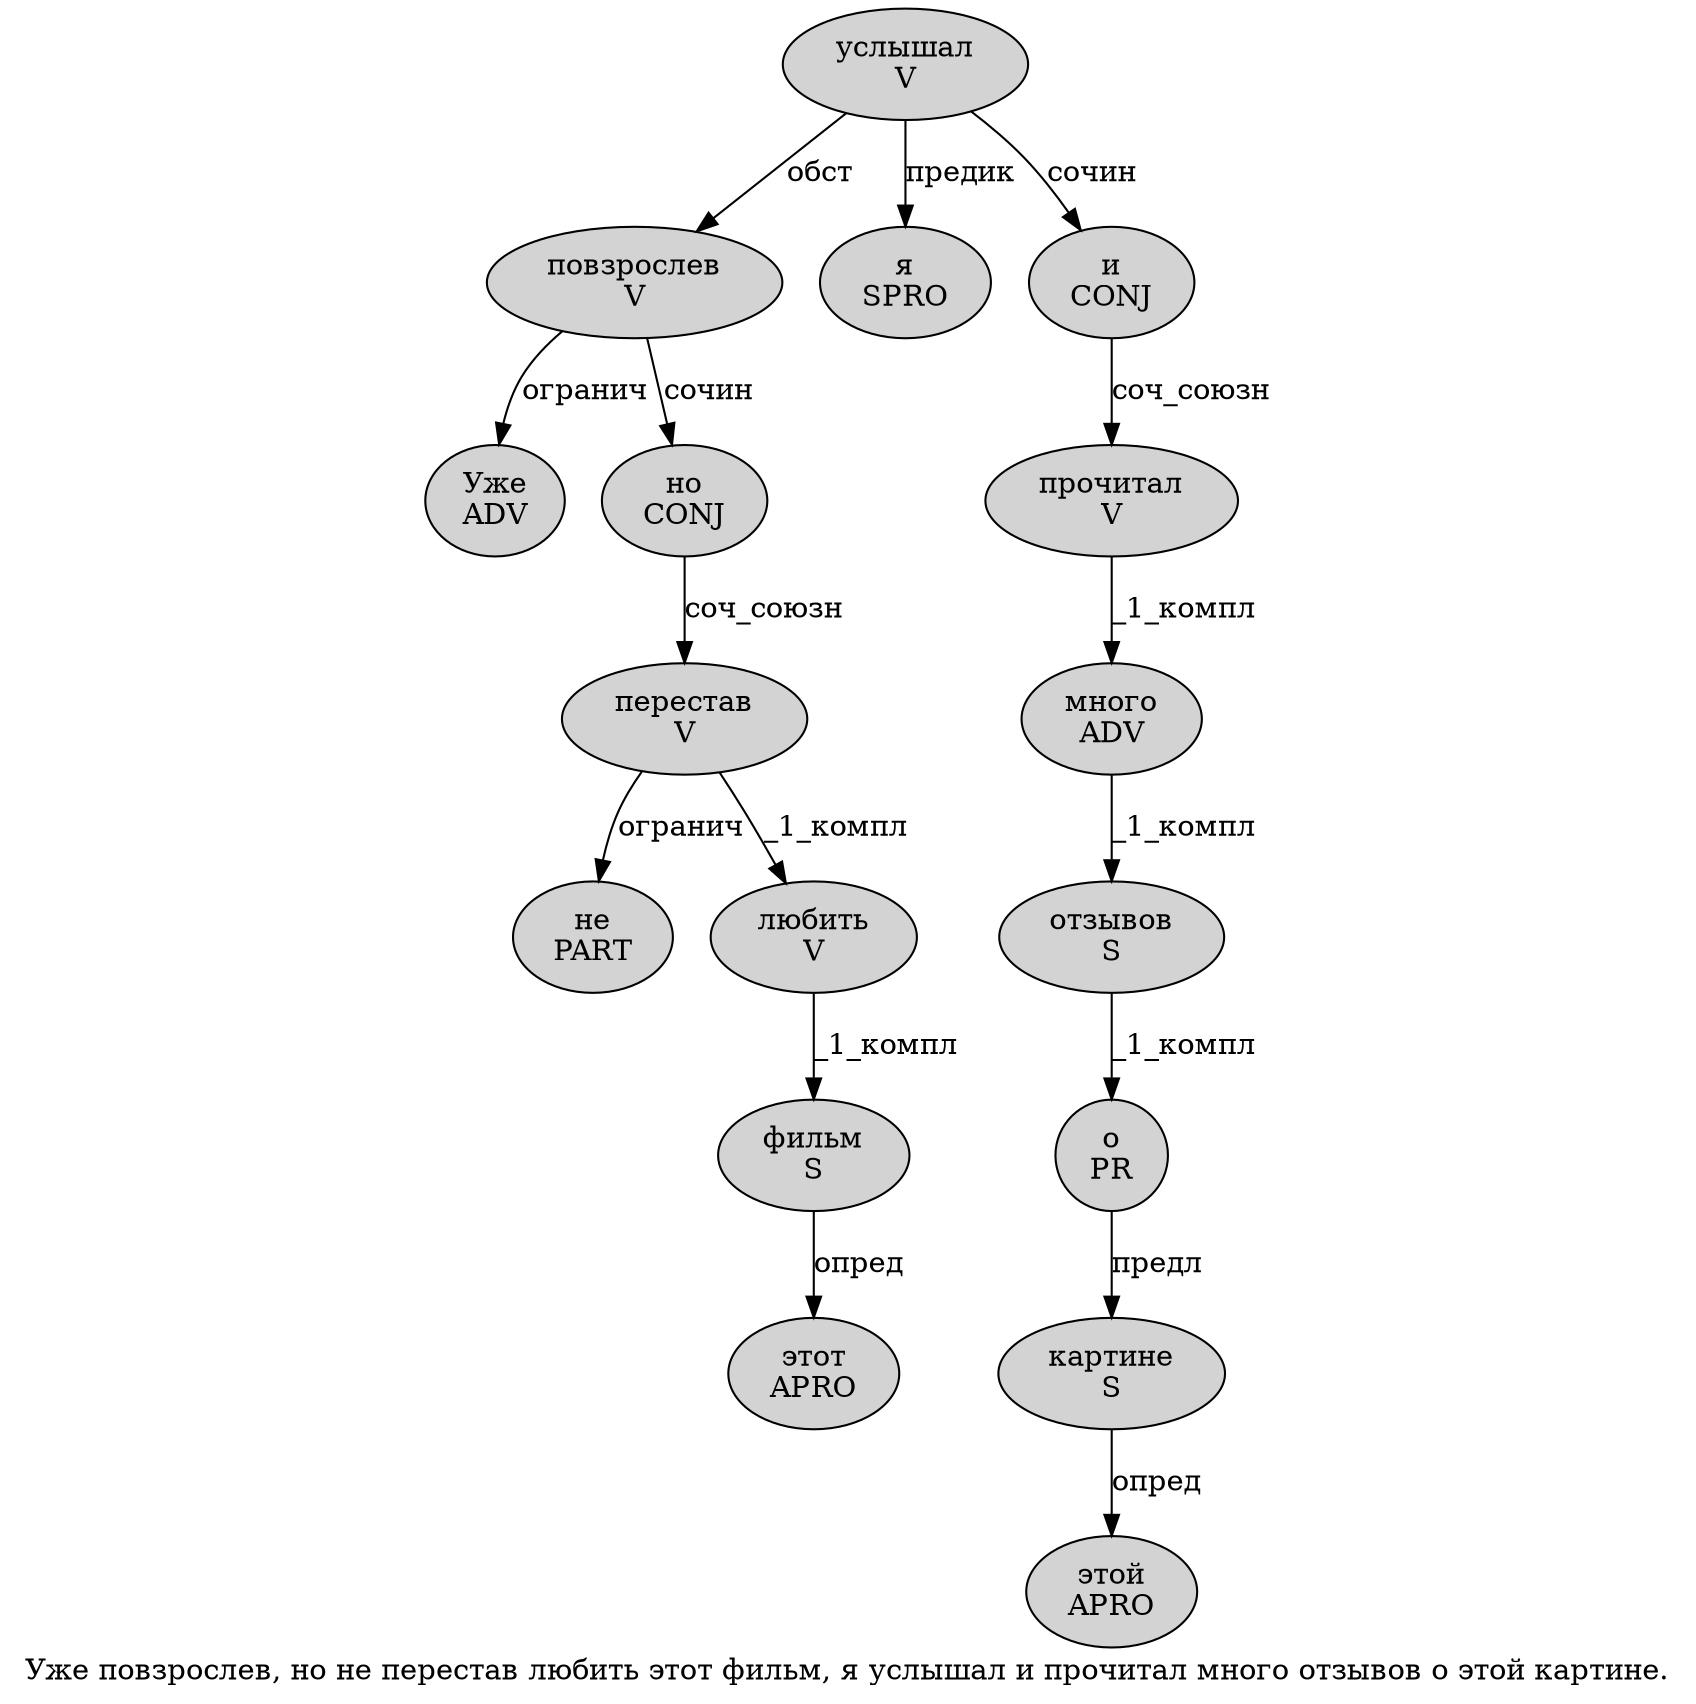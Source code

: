 digraph SENTENCE_4578 {
	graph [label="Уже повзрослев, но не перестав любить этот фильм, я услышал и прочитал много отзывов о этой картине."]
	node [style=filled]
		0 [label="Уже
ADV" color="" fillcolor=lightgray penwidth=1 shape=ellipse]
		1 [label="повзрослев
V" color="" fillcolor=lightgray penwidth=1 shape=ellipse]
		3 [label="но
CONJ" color="" fillcolor=lightgray penwidth=1 shape=ellipse]
		4 [label="не
PART" color="" fillcolor=lightgray penwidth=1 shape=ellipse]
		5 [label="перестав
V" color="" fillcolor=lightgray penwidth=1 shape=ellipse]
		6 [label="любить
V" color="" fillcolor=lightgray penwidth=1 shape=ellipse]
		7 [label="этот
APRO" color="" fillcolor=lightgray penwidth=1 shape=ellipse]
		8 [label="фильм
S" color="" fillcolor=lightgray penwidth=1 shape=ellipse]
		10 [label="я
SPRO" color="" fillcolor=lightgray penwidth=1 shape=ellipse]
		11 [label="услышал
V" color="" fillcolor=lightgray penwidth=1 shape=ellipse]
		12 [label="и
CONJ" color="" fillcolor=lightgray penwidth=1 shape=ellipse]
		13 [label="прочитал
V" color="" fillcolor=lightgray penwidth=1 shape=ellipse]
		14 [label="много
ADV" color="" fillcolor=lightgray penwidth=1 shape=ellipse]
		15 [label="отзывов
S" color="" fillcolor=lightgray penwidth=1 shape=ellipse]
		16 [label="о
PR" color="" fillcolor=lightgray penwidth=1 shape=ellipse]
		17 [label="этой
APRO" color="" fillcolor=lightgray penwidth=1 shape=ellipse]
		18 [label="картине
S" color="" fillcolor=lightgray penwidth=1 shape=ellipse]
			5 -> 4 [label="огранич"]
			5 -> 6 [label="_1_компл"]
			8 -> 7 [label="опред"]
			13 -> 14 [label="_1_компл"]
			11 -> 1 [label="обст"]
			11 -> 10 [label="предик"]
			11 -> 12 [label="сочин"]
			18 -> 17 [label="опред"]
			15 -> 16 [label="_1_компл"]
			1 -> 0 [label="огранич"]
			1 -> 3 [label="сочин"]
			14 -> 15 [label="_1_компл"]
			12 -> 13 [label="соч_союзн"]
			6 -> 8 [label="_1_компл"]
			16 -> 18 [label="предл"]
			3 -> 5 [label="соч_союзн"]
}